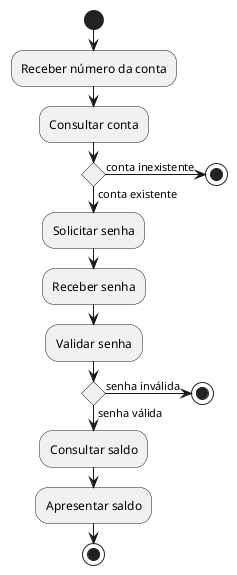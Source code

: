 @startuml

start

:Receber número da conta;
:Consultar conta;
if () then (conta inexistente)
    stop
else (conta existente)
    :Solicitar senha;
    :Receber senha;
    :Validar senha;
    if () then (senha inválida)
        stop
    else (senha válida)
        :Consultar saldo;
        :Apresentar saldo;
        stop
@enduml
